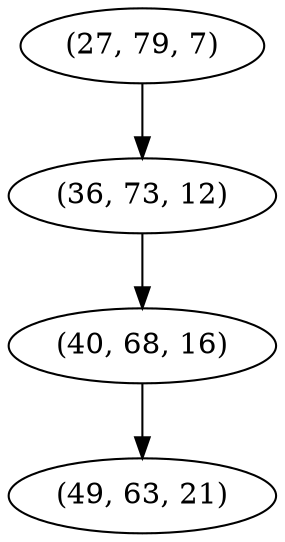 digraph tree {
    "(27, 79, 7)";
    "(36, 73, 12)";
    "(40, 68, 16)";
    "(49, 63, 21)";
    "(27, 79, 7)" -> "(36, 73, 12)";
    "(36, 73, 12)" -> "(40, 68, 16)";
    "(40, 68, 16)" -> "(49, 63, 21)";
}
